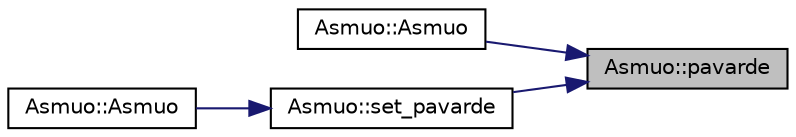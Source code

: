 digraph "Asmuo::pavarde"
{
 // LATEX_PDF_SIZE
  edge [fontname="Helvetica",fontsize="10",labelfontname="Helvetica",labelfontsize="10"];
  node [fontname="Helvetica",fontsize="10",shape=record];
  rankdir="RL";
  Node1 [label="Asmuo::pavarde",height=0.2,width=0.4,color="black", fillcolor="grey75", style="filled", fontcolor="black",tooltip=" "];
  Node1 -> Node2 [dir="back",color="midnightblue",fontsize="10",style="solid",fontname="Helvetica"];
  Node2 [label="Asmuo::Asmuo",height=0.2,width=0.4,color="black", fillcolor="white", style="filled",URL="$class_asmuo.html#a1ec242500ebcacdb0cfffe03802dcf13",tooltip=" "];
  Node1 -> Node3 [dir="back",color="midnightblue",fontsize="10",style="solid",fontname="Helvetica"];
  Node3 [label="Asmuo::set_pavarde",height=0.2,width=0.4,color="black", fillcolor="white", style="filled",URL="$class_asmuo.html#aea867ba68e8e6f332b319cfbc11d4a2d",tooltip=" "];
  Node3 -> Node4 [dir="back",color="midnightblue",fontsize="10",style="solid",fontname="Helvetica"];
  Node4 [label="Asmuo::Asmuo",height=0.2,width=0.4,color="black", fillcolor="white", style="filled",URL="$class_asmuo.html#a1e762a755760b3bc8f1ece199e0dc40b",tooltip=" "];
}
